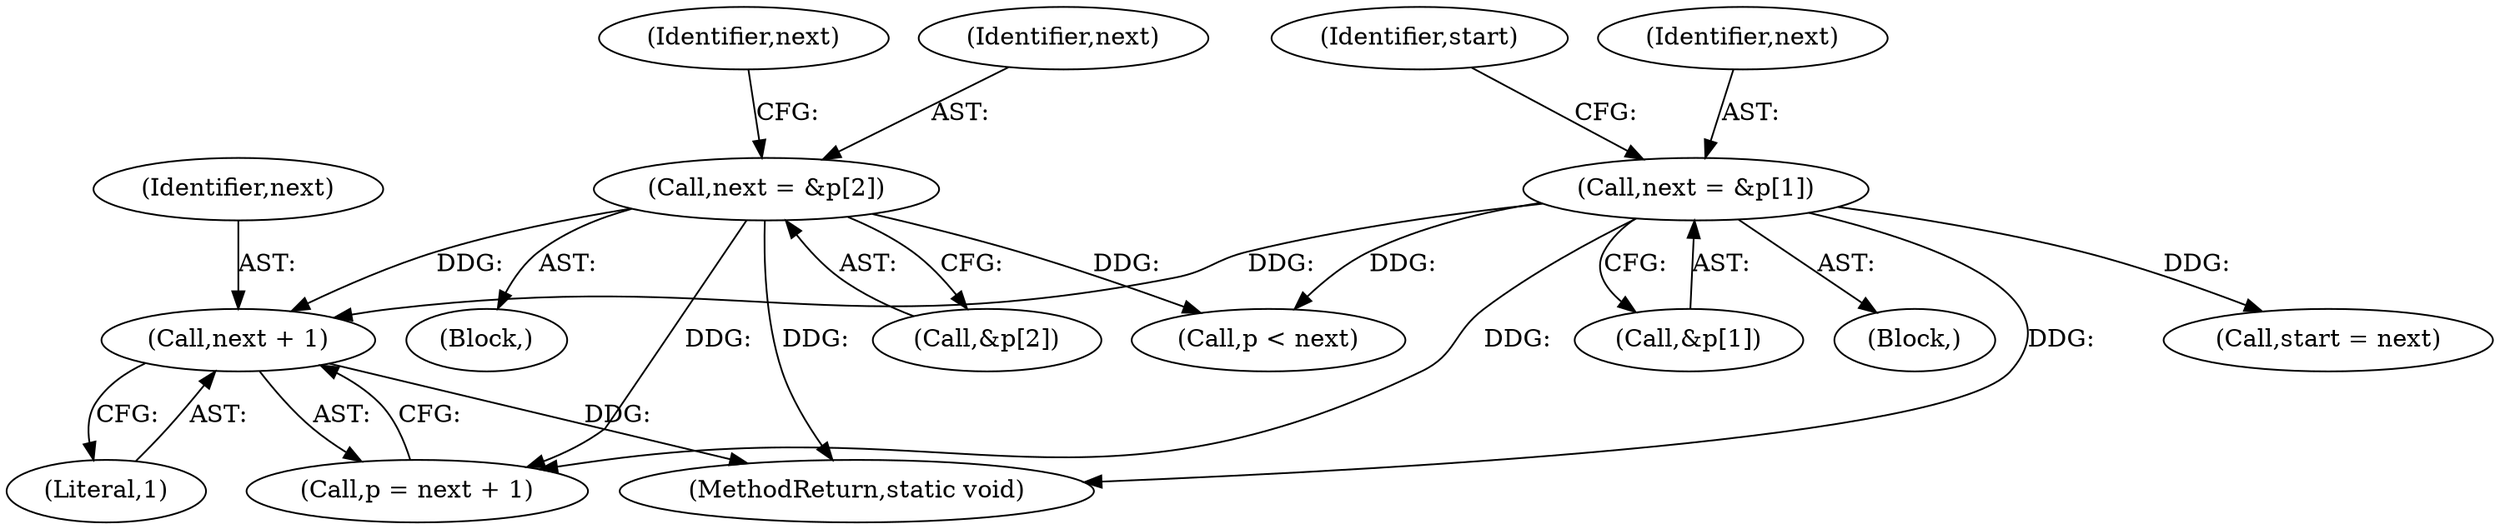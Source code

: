 digraph "0_php-src_0da8b8b801f9276359262f1ef8274c7812d3dfda?w=1_9@pointer" {
"1000378" [label="(Call,next + 1)"];
"1000193" [label="(Call,next = &p[2])"];
"1000246" [label="(Call,next = &p[1])"];
"1000195" [label="(Call,&p[2])"];
"1000203" [label="(Identifier,next)"];
"1000248" [label="(Call,&p[1])"];
"1000243" [label="(Block,)"];
"1000253" [label="(Identifier,start)"];
"1000194" [label="(Identifier,next)"];
"1000247" [label="(Identifier,next)"];
"1000380" [label="(Literal,1)"];
"1000376" [label="(Call,p = next + 1)"];
"1000378" [label="(Call,next + 1)"];
"1000192" [label="(Block,)"];
"1000384" [label="(Call,p < next)"];
"1000246" [label="(Call,next = &p[1])"];
"1000193" [label="(Call,next = &p[2])"];
"1000408" [label="(MethodReturn,static void)"];
"1000379" [label="(Identifier,next)"];
"1000252" [label="(Call,start = next)"];
"1000378" -> "1000376"  [label="AST: "];
"1000378" -> "1000380"  [label="CFG: "];
"1000379" -> "1000378"  [label="AST: "];
"1000380" -> "1000378"  [label="AST: "];
"1000376" -> "1000378"  [label="CFG: "];
"1000378" -> "1000408"  [label="DDG: "];
"1000193" -> "1000378"  [label="DDG: "];
"1000246" -> "1000378"  [label="DDG: "];
"1000193" -> "1000192"  [label="AST: "];
"1000193" -> "1000195"  [label="CFG: "];
"1000194" -> "1000193"  [label="AST: "];
"1000195" -> "1000193"  [label="AST: "];
"1000203" -> "1000193"  [label="CFG: "];
"1000193" -> "1000408"  [label="DDG: "];
"1000193" -> "1000376"  [label="DDG: "];
"1000193" -> "1000384"  [label="DDG: "];
"1000246" -> "1000243"  [label="AST: "];
"1000246" -> "1000248"  [label="CFG: "];
"1000247" -> "1000246"  [label="AST: "];
"1000248" -> "1000246"  [label="AST: "];
"1000253" -> "1000246"  [label="CFG: "];
"1000246" -> "1000408"  [label="DDG: "];
"1000246" -> "1000252"  [label="DDG: "];
"1000246" -> "1000376"  [label="DDG: "];
"1000246" -> "1000384"  [label="DDG: "];
}
